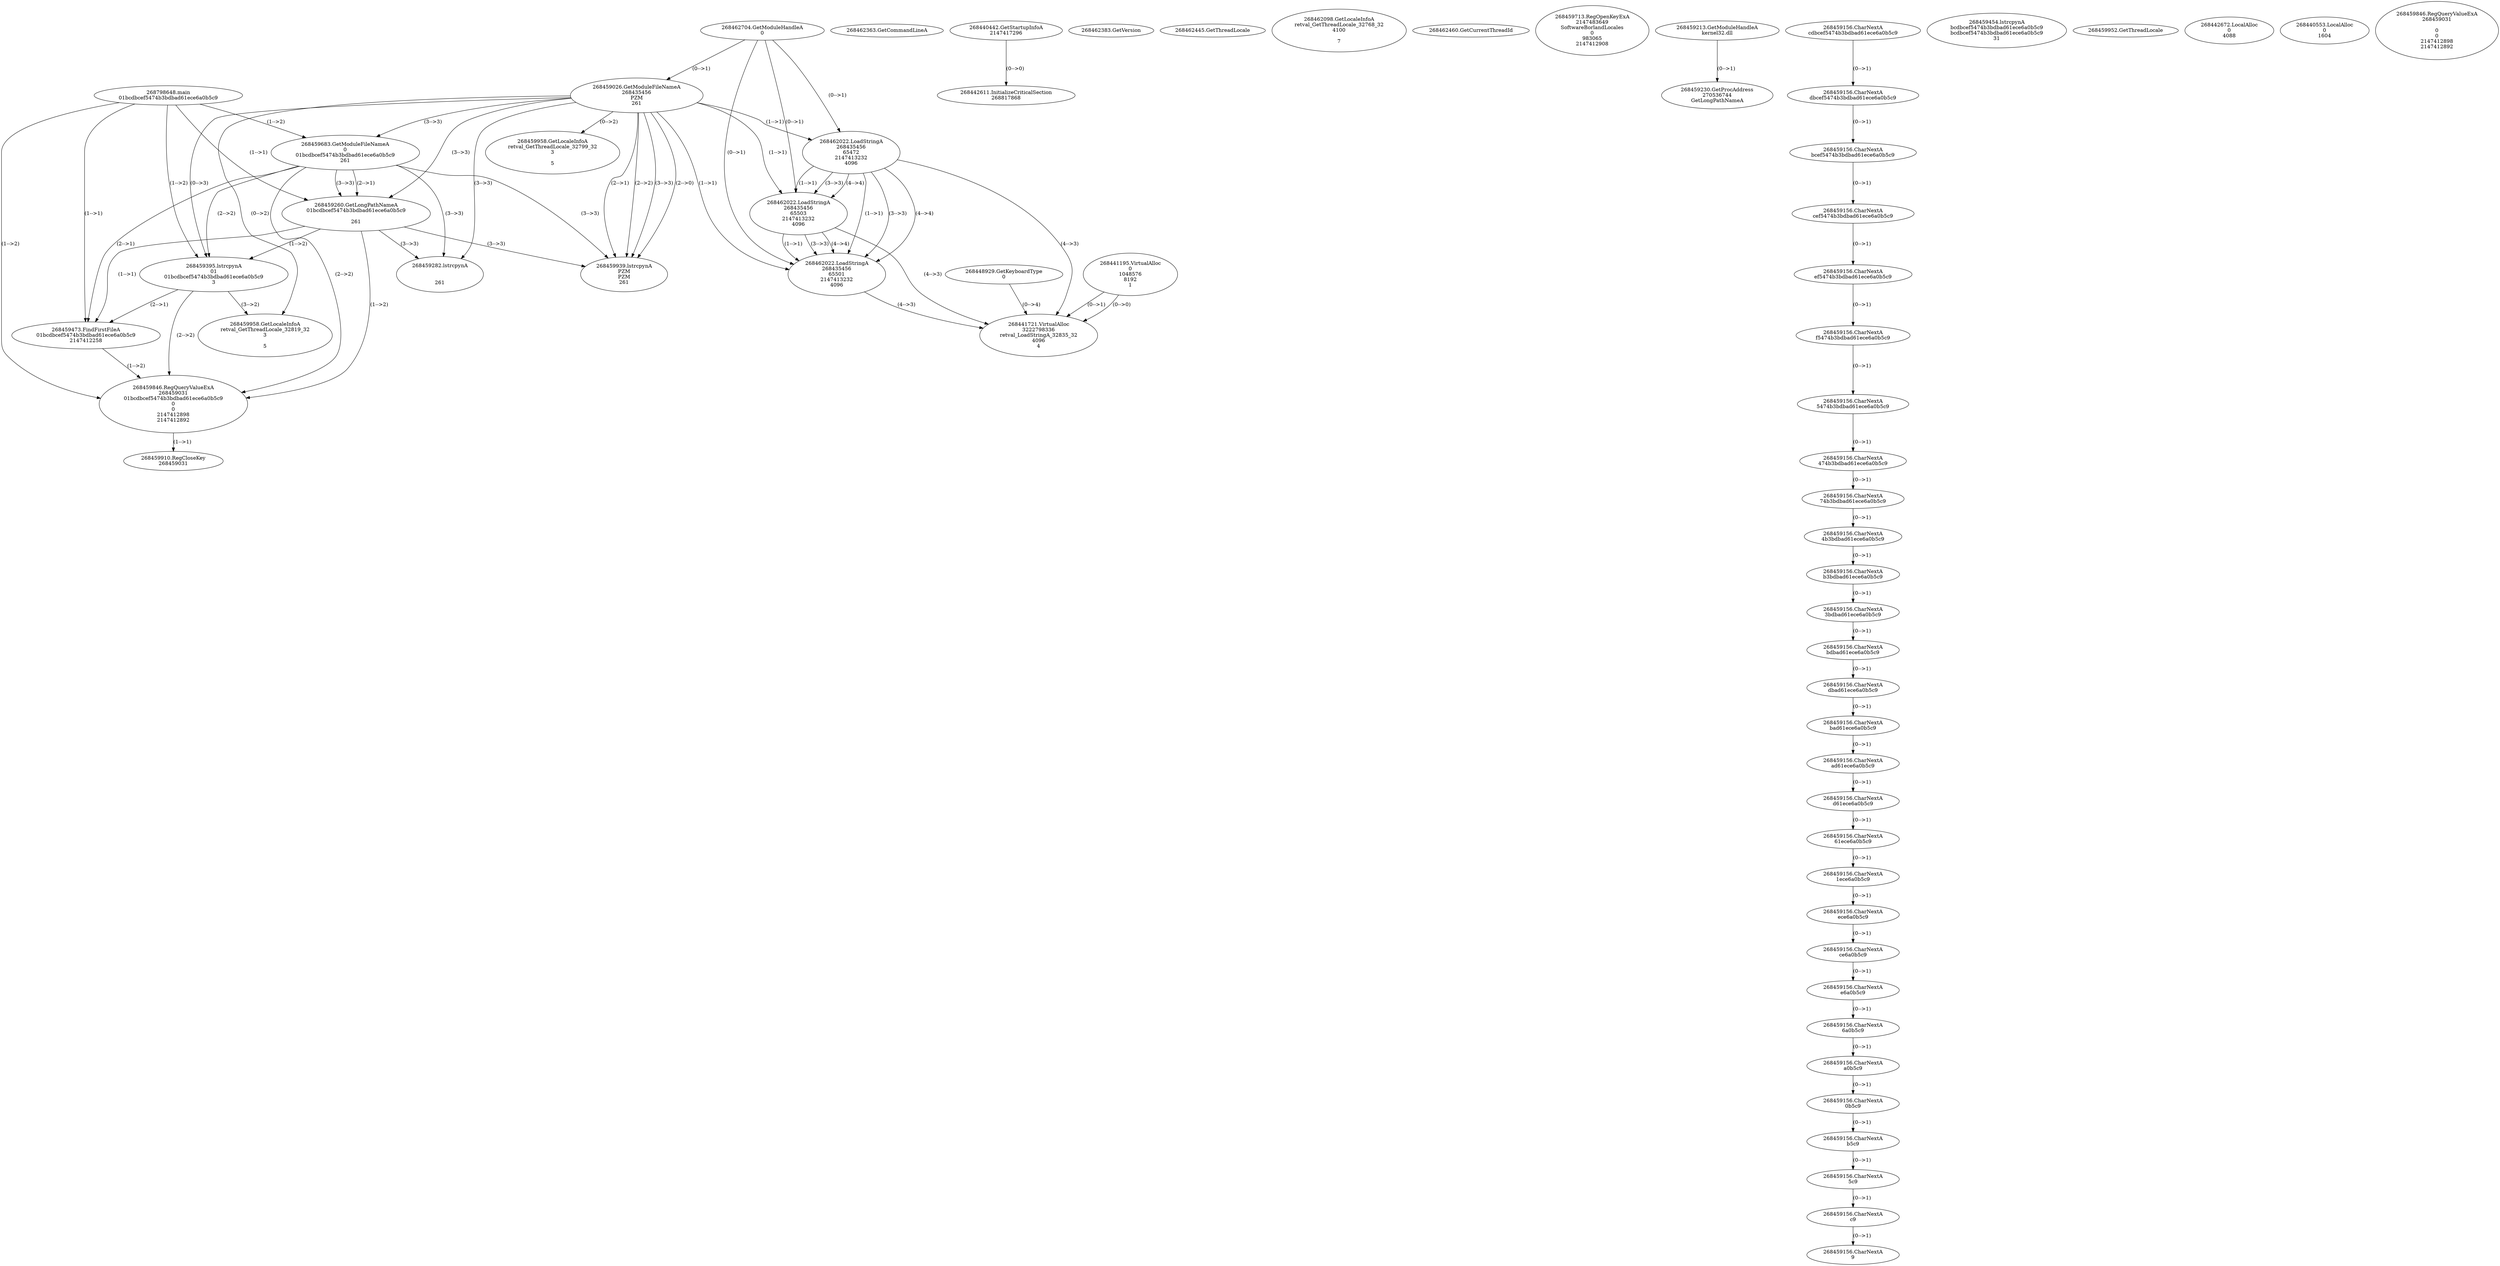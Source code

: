 // Global SCDG with merge call
digraph {
	0 [label="268798648.main
01bcdbcef5474b3bdbad61ece6a0b5c9"]
	1 [label="268462704.GetModuleHandleA
0"]
	2 [label="268448929.GetKeyboardType
0"]
	3 [label="268462363.GetCommandLineA
"]
	4 [label="268440442.GetStartupInfoA
2147417296"]
	5 [label="268462383.GetVersion
"]
	6 [label="268462445.GetThreadLocale
"]
	7 [label="268462098.GetLocaleInfoA
retval_GetThreadLocale_32768_32
4100

7"]
	8 [label="268462460.GetCurrentThreadId
"]
	9 [label="268459026.GetModuleFileNameA
268435456
PZM
261"]
	1 -> 9 [label="(0-->1)"]
	10 [label="268459683.GetModuleFileNameA
0
01bcdbcef5474b3bdbad61ece6a0b5c9
261"]
	0 -> 10 [label="(1-->2)"]
	9 -> 10 [label="(3-->3)"]
	11 [label="268459713.RegOpenKeyExA
2147483649
Software\Borland\Locales
0
983065
2147412908"]
	12 [label="268459213.GetModuleHandleA
kernel32.dll"]
	13 [label="268459230.GetProcAddress
270536744
GetLongPathNameA"]
	12 -> 13 [label="(0-->1)"]
	14 [label="268459260.GetLongPathNameA
01bcdbcef5474b3bdbad61ece6a0b5c9

261"]
	0 -> 14 [label="(1-->1)"]
	10 -> 14 [label="(2-->1)"]
	9 -> 14 [label="(3-->3)"]
	10 -> 14 [label="(3-->3)"]
	15 [label="268459395.lstrcpynA
01
01bcdbcef5474b3bdbad61ece6a0b5c9
3"]
	0 -> 15 [label="(1-->2)"]
	10 -> 15 [label="(2-->2)"]
	14 -> 15 [label="(1-->2)"]
	9 -> 15 [label="(0-->3)"]
	16 [label="268459156.CharNextA
cdbcef5474b3bdbad61ece6a0b5c9"]
	17 [label="268459156.CharNextA
dbcef5474b3bdbad61ece6a0b5c9"]
	16 -> 17 [label="(0-->1)"]
	18 [label="268459156.CharNextA
bcef5474b3bdbad61ece6a0b5c9"]
	17 -> 18 [label="(0-->1)"]
	19 [label="268459156.CharNextA
cef5474b3bdbad61ece6a0b5c9"]
	18 -> 19 [label="(0-->1)"]
	20 [label="268459156.CharNextA
ef5474b3bdbad61ece6a0b5c9"]
	19 -> 20 [label="(0-->1)"]
	21 [label="268459156.CharNextA
f5474b3bdbad61ece6a0b5c9"]
	20 -> 21 [label="(0-->1)"]
	22 [label="268459156.CharNextA
5474b3bdbad61ece6a0b5c9"]
	21 -> 22 [label="(0-->1)"]
	23 [label="268459156.CharNextA
474b3bdbad61ece6a0b5c9"]
	22 -> 23 [label="(0-->1)"]
	24 [label="268459156.CharNextA
74b3bdbad61ece6a0b5c9"]
	23 -> 24 [label="(0-->1)"]
	25 [label="268459156.CharNextA
4b3bdbad61ece6a0b5c9"]
	24 -> 25 [label="(0-->1)"]
	26 [label="268459156.CharNextA
b3bdbad61ece6a0b5c9"]
	25 -> 26 [label="(0-->1)"]
	27 [label="268459156.CharNextA
3bdbad61ece6a0b5c9"]
	26 -> 27 [label="(0-->1)"]
	28 [label="268459156.CharNextA
bdbad61ece6a0b5c9"]
	27 -> 28 [label="(0-->1)"]
	29 [label="268459156.CharNextA
dbad61ece6a0b5c9"]
	28 -> 29 [label="(0-->1)"]
	30 [label="268459156.CharNextA
bad61ece6a0b5c9"]
	29 -> 30 [label="(0-->1)"]
	31 [label="268459156.CharNextA
ad61ece6a0b5c9"]
	30 -> 31 [label="(0-->1)"]
	32 [label="268459156.CharNextA
d61ece6a0b5c9"]
	31 -> 32 [label="(0-->1)"]
	33 [label="268459156.CharNextA
61ece6a0b5c9"]
	32 -> 33 [label="(0-->1)"]
	34 [label="268459156.CharNextA
1ece6a0b5c9"]
	33 -> 34 [label="(0-->1)"]
	35 [label="268459156.CharNextA
ece6a0b5c9"]
	34 -> 35 [label="(0-->1)"]
	36 [label="268459156.CharNextA
ce6a0b5c9"]
	35 -> 36 [label="(0-->1)"]
	37 [label="268459156.CharNextA
e6a0b5c9"]
	36 -> 37 [label="(0-->1)"]
	38 [label="268459156.CharNextA
6a0b5c9"]
	37 -> 38 [label="(0-->1)"]
	39 [label="268459156.CharNextA
a0b5c9"]
	38 -> 39 [label="(0-->1)"]
	40 [label="268459156.CharNextA
0b5c9"]
	39 -> 40 [label="(0-->1)"]
	41 [label="268459156.CharNextA
b5c9"]
	40 -> 41 [label="(0-->1)"]
	42 [label="268459156.CharNextA
5c9"]
	41 -> 42 [label="(0-->1)"]
	43 [label="268459156.CharNextA
c9"]
	42 -> 43 [label="(0-->1)"]
	44 [label="268459156.CharNextA
9"]
	43 -> 44 [label="(0-->1)"]
	45 [label="268459454.lstrcpynA
bcdbcef5474b3bdbad61ece6a0b5c9
bcdbcef5474b3bdbad61ece6a0b5c9
31"]
	46 [label="268459473.FindFirstFileA
01bcdbcef5474b3bdbad61ece6a0b5c9
2147412258"]
	0 -> 46 [label="(1-->1)"]
	10 -> 46 [label="(2-->1)"]
	14 -> 46 [label="(1-->1)"]
	15 -> 46 [label="(2-->1)"]
	47 [label="268459846.RegQueryValueExA
268459031
01bcdbcef5474b3bdbad61ece6a0b5c9
0
0
2147412898
2147412892"]
	0 -> 47 [label="(1-->2)"]
	10 -> 47 [label="(2-->2)"]
	14 -> 47 [label="(1-->2)"]
	15 -> 47 [label="(2-->2)"]
	46 -> 47 [label="(1-->2)"]
	48 [label="268459910.RegCloseKey
268459031"]
	47 -> 48 [label="(1-->1)"]
	49 [label="268459939.lstrcpynA
PZM
PZM
261"]
	9 -> 49 [label="(2-->1)"]
	9 -> 49 [label="(2-->2)"]
	9 -> 49 [label="(3-->3)"]
	10 -> 49 [label="(3-->3)"]
	14 -> 49 [label="(3-->3)"]
	9 -> 49 [label="(2-->0)"]
	50 [label="268459952.GetThreadLocale
"]
	51 [label="268459958.GetLocaleInfoA
retval_GetThreadLocale_32819_32
3

5"]
	9 -> 51 [label="(0-->2)"]
	15 -> 51 [label="(3-->2)"]
	52 [label="268462022.LoadStringA
268435456
65472
2147413232
4096"]
	1 -> 52 [label="(0-->1)"]
	9 -> 52 [label="(1-->1)"]
	53 [label="268462022.LoadStringA
268435456
65503
2147413232
4096"]
	1 -> 53 [label="(0-->1)"]
	9 -> 53 [label="(1-->1)"]
	52 -> 53 [label="(1-->1)"]
	52 -> 53 [label="(3-->3)"]
	52 -> 53 [label="(4-->4)"]
	54 [label="268462022.LoadStringA
268435456
65501
2147413232
4096"]
	1 -> 54 [label="(0-->1)"]
	9 -> 54 [label="(1-->1)"]
	52 -> 54 [label="(1-->1)"]
	53 -> 54 [label="(1-->1)"]
	52 -> 54 [label="(3-->3)"]
	53 -> 54 [label="(3-->3)"]
	52 -> 54 [label="(4-->4)"]
	53 -> 54 [label="(4-->4)"]
	55 [label="268442611.InitializeCriticalSection
268817868"]
	4 -> 55 [label="(0-->0)"]
	56 [label="268442672.LocalAlloc
0
4088"]
	57 [label="268441195.VirtualAlloc
0
1048576
8192
1"]
	58 [label="268440553.LocalAlloc
0
1604"]
	59 [label="268441721.VirtualAlloc
3222798336
retval_LoadStringA_32835_32
4096
4"]
	57 -> 59 [label="(0-->1)"]
	52 -> 59 [label="(4-->3)"]
	53 -> 59 [label="(4-->3)"]
	54 -> 59 [label="(4-->3)"]
	2 -> 59 [label="(0-->4)"]
	57 -> 59 [label="(0-->0)"]
	60 [label="268459282.lstrcpynA


261"]
	9 -> 60 [label="(3-->3)"]
	10 -> 60 [label="(3-->3)"]
	14 -> 60 [label="(3-->3)"]
	61 [label="268459846.RegQueryValueExA
268459031

0
0
2147412898
2147412892"]
	62 [label="268459958.GetLocaleInfoA
retval_GetThreadLocale_32799_32
3

5"]
	9 -> 62 [label="(0-->2)"]
}
